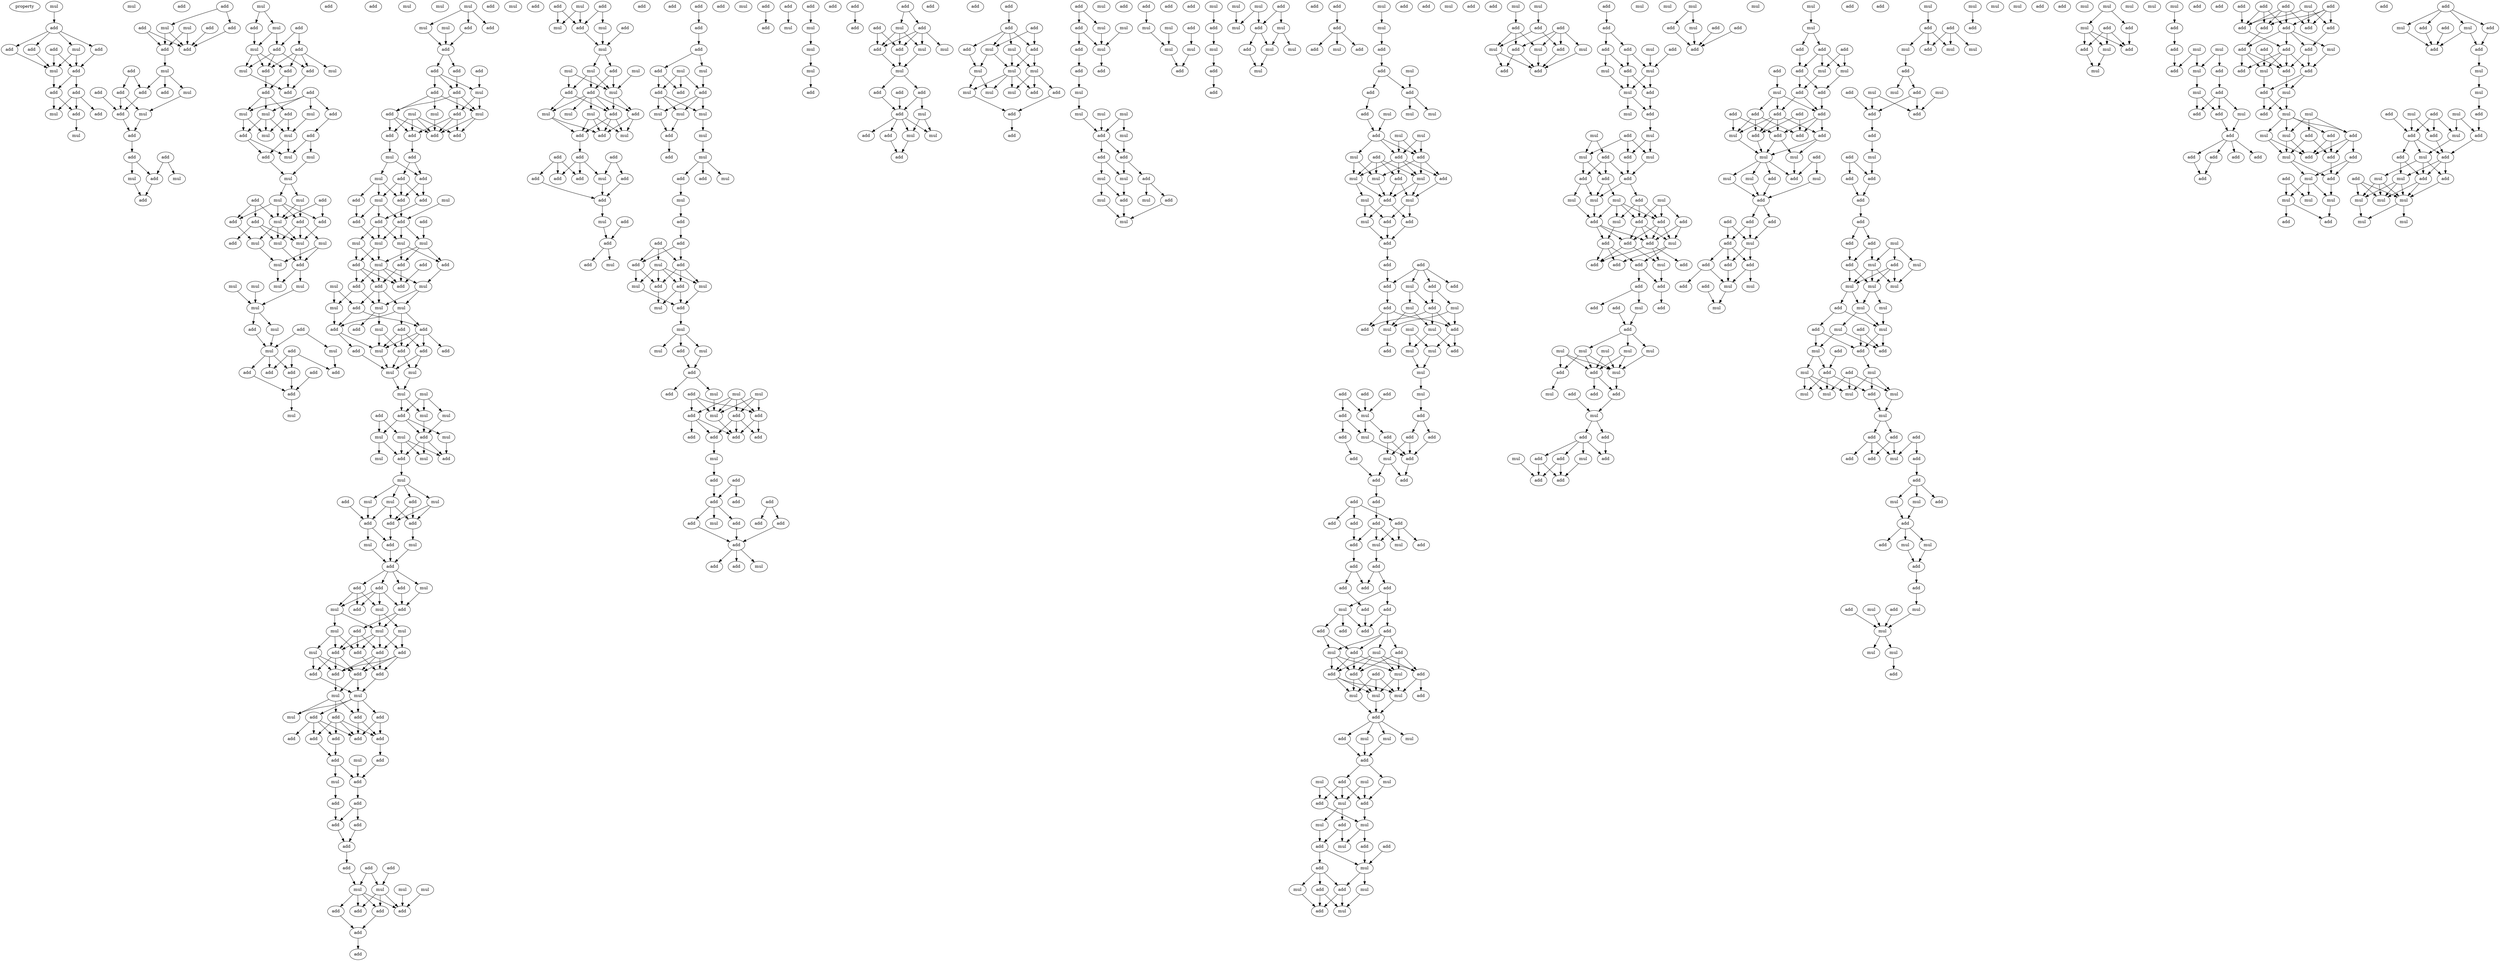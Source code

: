 digraph {
    node [fontcolor=black]
    property [mul=2,lf=1.2]
    0 [ label = mul ];
    1 [ label = add ];
    2 [ label = mul ];
    3 [ label = add ];
    4 [ label = add ];
    5 [ label = add ];
    6 [ label = add ];
    7 [ label = add ];
    8 [ label = mul ];
    9 [ label = add ];
    10 [ label = add ];
    11 [ label = add ];
    12 [ label = mul ];
    13 [ label = add ];
    14 [ label = add ];
    15 [ label = mul ];
    16 [ label = mul ];
    17 [ label = add ];
    18 [ label = mul ];
    19 [ label = mul ];
    20 [ label = add ];
    21 [ label = add ];
    22 [ label = add ];
    23 [ label = add ];
    24 [ label = add ];
    25 [ label = mul ];
    26 [ label = add ];
    27 [ label = add ];
    28 [ label = mul ];
    29 [ label = add ];
    30 [ label = add ];
    31 [ label = add ];
    32 [ label = add ];
    33 [ label = mul ];
    34 [ label = add ];
    35 [ label = add ];
    36 [ label = add ];
    37 [ label = mul ];
    38 [ label = add ];
    39 [ label = mul ];
    40 [ label = mul ];
    41 [ label = add ];
    42 [ label = add ];
    43 [ label = add ];
    44 [ label = mul ];
    45 [ label = add ];
    46 [ label = add ];
    47 [ label = mul ];
    48 [ label = add ];
    49 [ label = mul ];
    50 [ label = add ];
    51 [ label = add ];
    52 [ label = mul ];
    53 [ label = add ];
    54 [ label = add ];
    55 [ label = add ];
    56 [ label = mul ];
    57 [ label = mul ];
    58 [ label = add ];
    59 [ label = add ];
    60 [ label = mul ];
    61 [ label = add ];
    62 [ label = mul ];
    63 [ label = mul ];
    64 [ label = add ];
    65 [ label = add ];
    66 [ label = mul ];
    67 [ label = mul ];
    68 [ label = mul ];
    69 [ label = add ];
    70 [ label = mul ];
    71 [ label = mul ];
    72 [ label = add ];
    73 [ label = add ];
    74 [ label = add ];
    75 [ label = add ];
    76 [ label = add ];
    77 [ label = mul ];
    78 [ label = mul ];
    79 [ label = mul ];
    80 [ label = mul ];
    81 [ label = mul ];
    82 [ label = add ];
    83 [ label = mul ];
    84 [ label = add ];
    85 [ label = mul ];
    86 [ label = mul ];
    87 [ label = mul ];
    88 [ label = mul ];
    89 [ label = mul ];
    90 [ label = add ];
    91 [ label = add ];
    92 [ label = add ];
    93 [ label = mul ];
    94 [ label = mul ];
    95 [ label = add ];
    96 [ label = mul ];
    97 [ label = add ];
    98 [ label = add ];
    99 [ label = add ];
    100 [ label = add ];
    101 [ label = add ];
    102 [ label = add ];
    103 [ label = add ];
    104 [ label = mul ];
    105 [ label = mul ];
    106 [ label = mul ];
    107 [ label = mul ];
    108 [ label = add ];
    109 [ label = add ];
    110 [ label = mul ];
    111 [ label = mul ];
    112 [ label = add ];
    113 [ label = add ];
    114 [ label = add ];
    115 [ label = add ];
    116 [ label = add ];
    117 [ label = mul ];
    118 [ label = add ];
    119 [ label = add ];
    120 [ label = mul ];
    121 [ label = mul ];
    122 [ label = add ];
    123 [ label = mul ];
    124 [ label = add ];
    125 [ label = add ];
    126 [ label = add ];
    127 [ label = add ];
    128 [ label = mul ];
    129 [ label = add ];
    130 [ label = add ];
    131 [ label = mul ];
    132 [ label = add ];
    133 [ label = mul ];
    134 [ label = add ];
    135 [ label = add ];
    136 [ label = mul ];
    137 [ label = add ];
    138 [ label = add ];
    139 [ label = add ];
    140 [ label = add ];
    141 [ label = add ];
    142 [ label = mul ];
    143 [ label = mul ];
    144 [ label = mul ];
    145 [ label = mul ];
    146 [ label = mul ];
    147 [ label = add ];
    148 [ label = add ];
    149 [ label = add ];
    150 [ label = add ];
    151 [ label = add ];
    152 [ label = add ];
    153 [ label = add ];
    154 [ label = mul ];
    155 [ label = mul ];
    156 [ label = add ];
    157 [ label = mul ];
    158 [ label = mul ];
    159 [ label = mul ];
    160 [ label = add ];
    161 [ label = add ];
    162 [ label = add ];
    163 [ label = mul ];
    164 [ label = add ];
    165 [ label = add ];
    166 [ label = add ];
    167 [ label = mul ];
    168 [ label = add ];
    169 [ label = add ];
    170 [ label = mul ];
    171 [ label = mul ];
    172 [ label = mul ];
    173 [ label = mul ];
    174 [ label = mul ];
    175 [ label = add ];
    176 [ label = add ];
    177 [ label = mul ];
    178 [ label = mul ];
    179 [ label = mul ];
    180 [ label = mul ];
    181 [ label = add ];
    182 [ label = add ];
    183 [ label = add ];
    184 [ label = mul ];
    185 [ label = mul ];
    186 [ label = mul ];
    187 [ label = add ];
    188 [ label = mul ];
    189 [ label = mul ];
    190 [ label = mul ];
    191 [ label = add ];
    192 [ label = add ];
    193 [ label = add ];
    194 [ label = add ];
    195 [ label = mul ];
    196 [ label = add ];
    197 [ label = mul ];
    198 [ label = add ];
    199 [ label = add ];
    200 [ label = add ];
    201 [ label = add ];
    202 [ label = mul ];
    203 [ label = add ];
    204 [ label = mul ];
    205 [ label = mul ];
    206 [ label = add ];
    207 [ label = add ];
    208 [ label = add ];
    209 [ label = mul ];
    210 [ label = mul ];
    211 [ label = mul ];
    212 [ label = mul ];
    213 [ label = add ];
    214 [ label = add ];
    215 [ label = add ];
    216 [ label = add ];
    217 [ label = add ];
    218 [ label = add ];
    219 [ label = add ];
    220 [ label = add ];
    221 [ label = mul ];
    222 [ label = mul ];
    223 [ label = mul ];
    224 [ label = add ];
    225 [ label = add ];
    226 [ label = add ];
    227 [ label = add ];
    228 [ label = add ];
    229 [ label = add ];
    230 [ label = add ];
    231 [ label = add ];
    232 [ label = add ];
    233 [ label = add ];
    234 [ label = add ];
    235 [ label = mul ];
    236 [ label = add ];
    237 [ label = mul ];
    238 [ label = add ];
    239 [ label = add ];
    240 [ label = add ];
    241 [ label = mul ];
    242 [ label = add ];
    243 [ label = add ];
    244 [ label = add ];
    245 [ label = add ];
    246 [ label = add ];
    247 [ label = mul ];
    248 [ label = mul ];
    249 [ label = mul ];
    250 [ label = mul ];
    251 [ label = add ];
    252 [ label = add ];
    253 [ label = add ];
    254 [ label = add ];
    255 [ label = add ];
    256 [ label = add ];
    257 [ label = add ];
    258 [ label = add ];
    259 [ label = mul ];
    260 [ label = add ];
    261 [ label = mul ];
    262 [ label = mul ];
    263 [ label = add ];
    264 [ label = add ];
    265 [ label = mul ];
    266 [ label = mul ];
    267 [ label = mul ];
    268 [ label = mul ];
    269 [ label = add ];
    270 [ label = mul ];
    271 [ label = add ];
    272 [ label = add ];
    273 [ label = mul ];
    274 [ label = add ];
    275 [ label = mul ];
    276 [ label = add ];
    277 [ label = mul ];
    278 [ label = add ];
    279 [ label = add ];
    280 [ label = mul ];
    281 [ label = add ];
    282 [ label = add ];
    283 [ label = add ];
    284 [ label = mul ];
    285 [ label = add ];
    286 [ label = add ];
    287 [ label = add ];
    288 [ label = add ];
    289 [ label = add ];
    290 [ label = add ];
    291 [ label = mul ];
    292 [ label = add ];
    293 [ label = add ];
    294 [ label = add ];
    295 [ label = add ];
    296 [ label = mul ];
    297 [ label = add ];
    298 [ label = add ];
    299 [ label = add ];
    300 [ label = add ];
    301 [ label = mul ];
    302 [ label = add ];
    303 [ label = mul ];
    304 [ label = add ];
    305 [ label = add ];
    306 [ label = add ];
    307 [ label = mul ];
    308 [ label = mul ];
    309 [ label = mul ];
    310 [ label = mul ];
    311 [ label = add ];
    312 [ label = mul ];
    313 [ label = add ];
    314 [ label = mul ];
    315 [ label = add ];
    316 [ label = add ];
    317 [ label = mul ];
    318 [ label = mul ];
    319 [ label = add ];
    320 [ label = add ];
    321 [ label = add ];
    322 [ label = mul ];
    323 [ label = add ];
    324 [ label = add ];
    325 [ label = mul ];
    326 [ label = add ];
    327 [ label = mul ];
    328 [ label = add ];
    329 [ label = mul ];
    330 [ label = add ];
    331 [ label = mul ];
    332 [ label = mul ];
    333 [ label = mul ];
    334 [ label = add ];
    335 [ label = add ];
    336 [ label = mul ];
    337 [ label = mul ];
    338 [ label = mul ];
    339 [ label = add ];
    340 [ label = add ];
    341 [ label = mul ];
    342 [ label = add ];
    343 [ label = add ];
    344 [ label = add ];
    345 [ label = add ];
    346 [ label = add ];
    347 [ label = add ];
    348 [ label = add ];
    349 [ label = mul ];
    350 [ label = add ];
    351 [ label = add ];
    352 [ label = add ];
    353 [ label = add ];
    354 [ label = add ];
    355 [ label = add ];
    356 [ label = add ];
    357 [ label = add ];
    358 [ label = mul ];
    359 [ label = add ];
    360 [ label = add ];
    361 [ label = add ];
    362 [ label = add ];
    363 [ label = add ];
    364 [ label = mul ];
    365 [ label = add ];
    366 [ label = add ];
    367 [ label = mul ];
    368 [ label = add ];
    369 [ label = mul ];
    370 [ label = add ];
    371 [ label = mul ];
    372 [ label = mul ];
    373 [ label = add ];
    374 [ label = add ];
    375 [ label = add ];
    376 [ label = add ];
    377 [ label = add ];
    378 [ label = add ];
    379 [ label = mul ];
    380 [ label = mul ];
    381 [ label = add ];
    382 [ label = mul ];
    383 [ label = add ];
    384 [ label = mul ];
    385 [ label = add ];
    386 [ label = add ];
    387 [ label = add ];
    388 [ label = mul ];
    389 [ label = add ];
    390 [ label = add ];
    391 [ label = mul ];
    392 [ label = add ];
    393 [ label = mul ];
    394 [ label = add ];
    395 [ label = add ];
    396 [ label = add ];
    397 [ label = add ];
    398 [ label = add ];
    399 [ label = add ];
    400 [ label = mul ];
    401 [ label = mul ];
    402 [ label = add ];
    403 [ label = add ];
    404 [ label = mul ];
    405 [ label = mul ];
    406 [ label = mul ];
    407 [ label = add ];
    408 [ label = mul ];
    409 [ label = mul ];
    410 [ label = mul ];
    411 [ label = add ];
    412 [ label = add ];
    413 [ label = add ];
    414 [ label = add ];
    415 [ label = mul ];
    416 [ label = add ];
    417 [ label = mul ];
    418 [ label = mul ];
    419 [ label = add ];
    420 [ label = mul ];
    421 [ label = add ];
    422 [ label = add ];
    423 [ label = mul ];
    424 [ label = mul ];
    425 [ label = mul ];
    426 [ label = mul ];
    427 [ label = mul ];
    428 [ label = add ];
    429 [ label = add ];
    430 [ label = add ];
    431 [ label = add ];
    432 [ label = mul ];
    433 [ label = mul ];
    434 [ label = mul ];
    435 [ label = mul ];
    436 [ label = add ];
    437 [ label = add ];
    438 [ label = add ];
    439 [ label = mul ];
    440 [ label = add ];
    441 [ label = add ];
    442 [ label = mul ];
    443 [ label = mul ];
    444 [ label = add ];
    445 [ label = add ];
    446 [ label = mul ];
    447 [ label = mul ];
    448 [ label = add ];
    449 [ label = mul ];
    450 [ label = add ];
    451 [ label = mul ];
    452 [ label = add ];
    453 [ label = mul ];
    454 [ label = mul ];
    455 [ label = add ];
    456 [ label = add ];
    457 [ label = mul ];
    458 [ label = add ];
    459 [ label = mul ];
    460 [ label = mul ];
    461 [ label = add ];
    462 [ label = mul ];
    463 [ label = mul ];
    464 [ label = add ];
    465 [ label = add ];
    466 [ label = add ];
    467 [ label = add ];
    468 [ label = mul ];
    469 [ label = mul ];
    470 [ label = add ];
    471 [ label = add ];
    472 [ label = mul ];
    473 [ label = add ];
    474 [ label = add ];
    475 [ label = mul ];
    476 [ label = add ];
    477 [ label = add ];
    478 [ label = add ];
    479 [ label = mul ];
    480 [ label = add ];
    481 [ label = mul ];
    482 [ label = mul ];
    483 [ label = mul ];
    484 [ label = add ];
    485 [ label = mul ];
    486 [ label = mul ];
    487 [ label = add ];
    488 [ label = add ];
    489 [ label = add ];
    490 [ label = mul ];
    491 [ label = mul ];
    492 [ label = add ];
    493 [ label = mul ];
    494 [ label = add ];
    495 [ label = add ];
    496 [ label = mul ];
    497 [ label = mul ];
    498 [ label = add ];
    499 [ label = mul ];
    500 [ label = add ];
    501 [ label = add ];
    502 [ label = add ];
    503 [ label = add ];
    504 [ label = mul ];
    505 [ label = add ];
    506 [ label = add ];
    507 [ label = add ];
    508 [ label = mul ];
    509 [ label = add ];
    510 [ label = mul ];
    511 [ label = add ];
    512 [ label = mul ];
    513 [ label = mul ];
    514 [ label = mul ];
    515 [ label = add ];
    516 [ label = add ];
    517 [ label = mul ];
    518 [ label = add ];
    519 [ label = add ];
    520 [ label = mul ];
    521 [ label = mul ];
    522 [ label = mul ];
    523 [ label = add ];
    524 [ label = mul ];
    525 [ label = add ];
    526 [ label = add ];
    527 [ label = add ];
    528 [ label = add ];
    529 [ label = mul ];
    530 [ label = add ];
    531 [ label = add ];
    532 [ label = mul ];
    533 [ label = add ];
    534 [ label = add ];
    535 [ label = mul ];
    536 [ label = add ];
    537 [ label = add ];
    538 [ label = add ];
    539 [ label = add ];
    540 [ label = add ];
    541 [ label = add ];
    542 [ label = add ];
    543 [ label = add ];
    544 [ label = add ];
    545 [ label = add ];
    546 [ label = add ];
    547 [ label = mul ];
    548 [ label = add ];
    549 [ label = mul ];
    550 [ label = add ];
    551 [ label = add ];
    552 [ label = add ];
    553 [ label = add ];
    554 [ label = add ];
    555 [ label = add ];
    556 [ label = add ];
    557 [ label = add ];
    558 [ label = mul ];
    559 [ label = add ];
    560 [ label = add ];
    561 [ label = add ];
    562 [ label = add ];
    563 [ label = add ];
    564 [ label = mul ];
    565 [ label = mul ];
    566 [ label = add ];
    567 [ label = add ];
    568 [ label = add ];
    569 [ label = add ];
    570 [ label = mul ];
    571 [ label = add ];
    572 [ label = add ];
    573 [ label = mul ];
    574 [ label = mul ];
    575 [ label = mul ];
    576 [ label = add ];
    577 [ label = add ];
    578 [ label = add ];
    579 [ label = mul ];
    580 [ label = mul ];
    581 [ label = mul ];
    582 [ label = add ];
    583 [ label = mul ];
    584 [ label = mul ];
    585 [ label = mul ];
    586 [ label = add ];
    587 [ label = add ];
    588 [ label = add ];
    589 [ label = mul ];
    590 [ label = mul ];
    591 [ label = add ];
    592 [ label = mul ];
    593 [ label = mul ];
    594 [ label = add ];
    595 [ label = add ];
    596 [ label = add ];
    597 [ label = add ];
    598 [ label = mul ];
    599 [ label = add ];
    600 [ label = mul ];
    601 [ label = mul ];
    602 [ label = add ];
    603 [ label = mul ];
    604 [ label = add ];
    605 [ label = mul ];
    606 [ label = mul ];
    607 [ label = add ];
    608 [ label = add ];
    609 [ label = add ];
    610 [ label = add ];
    611 [ label = add ];
    612 [ label = mul ];
    613 [ label = mul ];
    614 [ label = mul ];
    615 [ label = add ];
    616 [ label = add ];
    617 [ label = add ];
    618 [ label = add ];
    619 [ label = mul ];
    620 [ label = add ];
    621 [ label = add ];
    622 [ label = add ];
    623 [ label = mul ];
    624 [ label = mul ];
    625 [ label = add ];
    626 [ label = mul ];
    627 [ label = add ];
    628 [ label = mul ];
    629 [ label = add ];
    630 [ label = add ];
    631 [ label = mul ];
    632 [ label = mul ];
    633 [ label = add ];
    634 [ label = add ];
    635 [ label = mul ];
    636 [ label = mul ];
    637 [ label = add ];
    638 [ label = add ];
    639 [ label = add ];
    640 [ label = mul ];
    641 [ label = mul ];
    642 [ label = mul ];
    643 [ label = add ];
    644 [ label = mul ];
    645 [ label = add ];
    646 [ label = add ];
    647 [ label = add ];
    648 [ label = mul ];
    649 [ label = add ];
    650 [ label = add ];
    651 [ label = add ];
    652 [ label = mul ];
    653 [ label = add ];
    654 [ label = mul ];
    655 [ label = add ];
    656 [ label = add ];
    657 [ label = add ];
    658 [ label = add ];
    659 [ label = add ];
    660 [ label = add ];
    661 [ label = mul ];
    662 [ label = add ];
    663 [ label = mul ];
    664 [ label = add ];
    665 [ label = add ];
    666 [ label = add ];
    667 [ label = mul ];
    668 [ label = mul ];
    669 [ label = mul ];
    670 [ label = mul ];
    671 [ label = mul ];
    672 [ label = add ];
    673 [ label = add ];
    674 [ label = mul ];
    675 [ label = add ];
    676 [ label = mul ];
    677 [ label = mul ];
    678 [ label = add ];
    679 [ label = add ];
    680 [ label = mul ];
    681 [ label = add ];
    682 [ label = add ];
    683 [ label = mul ];
    684 [ label = add ];
    685 [ label = add ];
    686 [ label = mul ];
    687 [ label = add ];
    688 [ label = add ];
    689 [ label = add ];
    690 [ label = mul ];
    691 [ label = add ];
    692 [ label = add ];
    693 [ label = mul ];
    694 [ label = add ];
    695 [ label = mul ];
    696 [ label = add ];
    697 [ label = mul ];
    698 [ label = mul ];
    699 [ label = add ];
    700 [ label = add ];
    701 [ label = add ];
    702 [ label = mul ];
    703 [ label = add ];
    704 [ label = add ];
    705 [ label = mul ];
    706 [ label = add ];
    707 [ label = mul ];
    708 [ label = add ];
    709 [ label = add ];
    710 [ label = add ];
    711 [ label = add ];
    712 [ label = add ];
    713 [ label = add ];
    714 [ label = add ];
    715 [ label = add ];
    716 [ label = add ];
    717 [ label = mul ];
    718 [ label = add ];
    719 [ label = add ];
    720 [ label = mul ];
    721 [ label = mul ];
    722 [ label = add ];
    723 [ label = add ];
    724 [ label = mul ];
    725 [ label = mul ];
    726 [ label = mul ];
    727 [ label = add ];
    728 [ label = add ];
    729 [ label = add ];
    730 [ label = add ];
    731 [ label = add ];
    732 [ label = mul ];
    733 [ label = add ];
    734 [ label = add ];
    735 [ label = add ];
    736 [ label = mul ];
    737 [ label = add ];
    738 [ label = mul ];
    739 [ label = add ];
    740 [ label = add ];
    741 [ label = add ];
    742 [ label = mul ];
    743 [ label = mul ];
    744 [ label = add ];
    745 [ label = add ];
    746 [ label = mul ];
    747 [ label = add ];
    748 [ label = mul ];
    749 [ label = mul ];
    750 [ label = add ];
    751 [ label = add ];
    752 [ label = mul ];
    753 [ label = add ];
    754 [ label = mul ];
    755 [ label = mul ];
    756 [ label = add ];
    757 [ label = add ];
    758 [ label = add ];
    759 [ label = add ];
    760 [ label = mul ];
    761 [ label = mul ];
    762 [ label = add ];
    763 [ label = add ];
    764 [ label = add ];
    765 [ label = add ];
    766 [ label = add ];
    767 [ label = mul ];
    768 [ label = add ];
    769 [ label = add ];
    770 [ label = mul ];
    771 [ label = add ];
    772 [ label = add ];
    773 [ label = mul ];
    774 [ label = mul ];
    775 [ label = mul ];
    776 [ label = mul ];
    777 [ label = add ];
    778 [ label = mul ];
    779 [ label = mul ];
    780 [ label = mul ];
    781 [ label = mul ];
    782 [ label = add ];
    783 [ label = add ];
    784 [ label = add ];
    785 [ label = mul ];
    786 [ label = add ];
    787 [ label = add ];
    788 [ label = mul ];
    789 [ label = mul ];
    790 [ label = add ];
    791 [ label = add ];
    792 [ label = add ];
    793 [ label = mul ];
    794 [ label = mul ];
    795 [ label = mul ];
    796 [ label = mul ];
    797 [ label = mul ];
    798 [ label = add ];
    799 [ label = add ];
    800 [ label = add ];
    801 [ label = add ];
    802 [ label = mul ];
    803 [ label = add ];
    804 [ label = add ];
    805 [ label = mul ];
    806 [ label = add ];
    807 [ label = mul ];
    808 [ label = mul ];
    809 [ label = mul ];
    810 [ label = add ];
    811 [ label = add ];
    812 [ label = add ];
    813 [ label = add ];
    814 [ label = add ];
    815 [ label = mul ];
    816 [ label = mul ];
    817 [ label = mul ];
    818 [ label = add ];
    819 [ label = add ];
    820 [ label = add ];
    821 [ label = mul ];
    822 [ label = add ];
    823 [ label = mul ];
    824 [ label = mul ];
    825 [ label = mul ];
    826 [ label = mul ];
    827 [ label = add ];
    828 [ label = mul ];
    829 [ label = mul ];
    830 [ label = add ];
    831 [ label = add ];
    832 [ label = add ];
    833 [ label = mul ];
    834 [ label = mul ];
    835 [ label = mul ];
    836 [ label = add ];
    837 [ label = mul ];
    838 [ label = mul ];
    839 [ label = add ];
    840 [ label = add ];
    841 [ label = mul ];
    842 [ label = mul ];
    843 [ label = mul ];
    844 [ label = add ];
    845 [ label = add ];
    846 [ label = mul ];
    847 [ label = add ];
    848 [ label = add ];
    849 [ label = add ];
    850 [ label = mul ];
    851 [ label = add ];
    852 [ label = add ];
    853 [ label = add ];
    854 [ label = add ];
    855 [ label = add ];
    856 [ label = add ];
    857 [ label = add ];
    858 [ label = add ];
    859 [ label = add ];
    860 [ label = add ];
    861 [ label = mul ];
    862 [ label = add ];
    863 [ label = add ];
    864 [ label = add ];
    865 [ label = add ];
    866 [ label = add ];
    867 [ label = add ];
    868 [ label = add ];
    869 [ label = add ];
    870 [ label = mul ];
    871 [ label = add ];
    872 [ label = add ];
    873 [ label = add ];
    874 [ label = add ];
    875 [ label = add ];
    876 [ label = add ];
    877 [ label = add ];
    878 [ label = mul ];
    879 [ label = mul ];
    880 [ label = add ];
    881 [ label = mul ];
    882 [ label = mul ];
    883 [ label = add ];
    884 [ label = mul ];
    885 [ label = add ];
    886 [ label = add ];
    887 [ label = mul ];
    888 [ label = add ];
    889 [ label = add ];
    890 [ label = add ];
    891 [ label = mul ];
    892 [ label = add ];
    893 [ label = mul ];
    894 [ label = add ];
    895 [ label = add ];
    896 [ label = mul ];
    897 [ label = mul ];
    898 [ label = mul ];
    899 [ label = add ];
    900 [ label = add ];
    901 [ label = add ];
    902 [ label = add ];
    903 [ label = mul ];
    904 [ label = add ];
    905 [ label = add ];
    906 [ label = mul ];
    907 [ label = add ];
    908 [ label = add ];
    909 [ label = mul ];
    910 [ label = mul ];
    911 [ label = add ];
    912 [ label = mul ];
    913 [ label = mul ];
    914 [ label = add ];
    915 [ label = add ];
    916 [ label = add ];
    917 [ label = add ];
    918 [ label = mul ];
    919 [ label = add ];
    920 [ label = add ];
    921 [ label = mul ];
    922 [ label = add ];
    923 [ label = mul ];
    924 [ label = add ];
    925 [ label = mul ];
    926 [ label = add ];
    927 [ label = add ];
    928 [ label = mul ];
    929 [ label = mul ];
    930 [ label = mul ];
    931 [ label = mul ];
    932 [ label = mul ];
    0 -> 1 [ name = 0 ];
    1 -> 2 [ name = 1 ];
    1 -> 3 [ name = 2 ];
    1 -> 4 [ name = 3 ];
    1 -> 5 [ name = 4 ];
    2 -> 7 [ name = 5 ];
    2 -> 8 [ name = 6 ];
    3 -> 8 [ name = 7 ];
    4 -> 7 [ name = 8 ];
    5 -> 8 [ name = 9 ];
    6 -> 7 [ name = 10 ];
    6 -> 8 [ name = 11 ];
    7 -> 9 [ name = 12 ];
    7 -> 10 [ name = 13 ];
    8 -> 10 [ name = 14 ];
    9 -> 11 [ name = 15 ];
    9 -> 13 [ name = 16 ];
    9 -> 15 [ name = 17 ];
    10 -> 11 [ name = 18 ];
    10 -> 15 [ name = 19 ];
    11 -> 16 [ name = 20 ];
    17 -> 18 [ name = 21 ];
    17 -> 21 [ name = 22 ];
    18 -> 23 [ name = 23 ];
    18 -> 24 [ name = 24 ];
    19 -> 23 [ name = 25 ];
    19 -> 24 [ name = 26 ];
    20 -> 24 [ name = 27 ];
    21 -> 24 [ name = 28 ];
    22 -> 23 [ name = 29 ];
    22 -> 24 [ name = 30 ];
    23 -> 25 [ name = 31 ];
    25 -> 27 [ name = 32 ];
    25 -> 28 [ name = 33 ];
    25 -> 29 [ name = 34 ];
    26 -> 27 [ name = 35 ];
    26 -> 30 [ name = 36 ];
    27 -> 32 [ name = 37 ];
    28 -> 33 [ name = 38 ];
    30 -> 32 [ name = 39 ];
    30 -> 33 [ name = 40 ];
    31 -> 32 [ name = 41 ];
    32 -> 34 [ name = 42 ];
    33 -> 34 [ name = 43 ];
    34 -> 35 [ name = 44 ];
    35 -> 37 [ name = 45 ];
    35 -> 38 [ name = 46 ];
    36 -> 38 [ name = 47 ];
    36 -> 39 [ name = 48 ];
    37 -> 41 [ name = 49 ];
    38 -> 41 [ name = 50 ];
    40 -> 42 [ name = 51 ];
    40 -> 44 [ name = 52 ];
    42 -> 47 [ name = 53 ];
    43 -> 45 [ name = 54 ];
    43 -> 46 [ name = 55 ];
    44 -> 46 [ name = 56 ];
    44 -> 47 [ name = 57 ];
    45 -> 48 [ name = 58 ];
    45 -> 50 [ name = 59 ];
    45 -> 51 [ name = 60 ];
    45 -> 52 [ name = 61 ];
    46 -> 49 [ name = 62 ];
    46 -> 50 [ name = 63 ];
    46 -> 51 [ name = 64 ];
    47 -> 48 [ name = 65 ];
    47 -> 49 [ name = 66 ];
    47 -> 51 [ name = 67 ];
    48 -> 54 [ name = 68 ];
    48 -> 55 [ name = 69 ];
    49 -> 54 [ name = 70 ];
    50 -> 54 [ name = 71 ];
    51 -> 55 [ name = 72 ];
    53 -> 56 [ name = 73 ];
    53 -> 57 [ name = 74 ];
    53 -> 59 [ name = 75 ];
    53 -> 60 [ name = 76 ];
    55 -> 56 [ name = 77 ];
    55 -> 57 [ name = 78 ];
    55 -> 58 [ name = 79 ];
    56 -> 61 [ name = 80 ];
    56 -> 62 [ name = 81 ];
    57 -> 61 [ name = 82 ];
    57 -> 62 [ name = 83 ];
    57 -> 63 [ name = 84 ];
    58 -> 62 [ name = 85 ];
    58 -> 63 [ name = 86 ];
    59 -> 64 [ name = 87 ];
    60 -> 63 [ name = 88 ];
    61 -> 65 [ name = 89 ];
    61 -> 66 [ name = 90 ];
    63 -> 65 [ name = 91 ];
    63 -> 66 [ name = 92 ];
    64 -> 66 [ name = 93 ];
    64 -> 67 [ name = 94 ];
    65 -> 68 [ name = 95 ];
    67 -> 68 [ name = 96 ];
    68 -> 70 [ name = 97 ];
    68 -> 71 [ name = 98 ];
    69 -> 73 [ name = 99 ];
    69 -> 74 [ name = 100 ];
    69 -> 77 [ name = 101 ];
    70 -> 76 [ name = 102 ];
    70 -> 77 [ name = 103 ];
    71 -> 74 [ name = 104 ];
    71 -> 75 [ name = 105 ];
    71 -> 76 [ name = 106 ];
    71 -> 77 [ name = 107 ];
    72 -> 75 [ name = 108 ];
    72 -> 77 [ name = 109 ];
    73 -> 78 [ name = 110 ];
    73 -> 80 [ name = 111 ];
    73 -> 82 [ name = 112 ];
    74 -> 79 [ name = 113 ];
    75 -> 80 [ name = 114 ];
    76 -> 78 [ name = 115 ];
    76 -> 80 [ name = 116 ];
    76 -> 81 [ name = 117 ];
    77 -> 78 [ name = 118 ];
    77 -> 79 [ name = 119 ];
    77 -> 80 [ name = 120 ];
    78 -> 84 [ name = 121 ];
    79 -> 83 [ name = 122 ];
    80 -> 84 [ name = 123 ];
    81 -> 83 [ name = 124 ];
    81 -> 84 [ name = 125 ];
    83 -> 87 [ name = 126 ];
    84 -> 85 [ name = 127 ];
    84 -> 87 [ name = 128 ];
    85 -> 89 [ name = 129 ];
    86 -> 89 [ name = 130 ];
    88 -> 89 [ name = 131 ];
    89 -> 90 [ name = 132 ];
    89 -> 93 [ name = 133 ];
    90 -> 96 [ name = 134 ];
    92 -> 94 [ name = 135 ];
    92 -> 96 [ name = 136 ];
    93 -> 96 [ name = 137 ];
    94 -> 99 [ name = 138 ];
    95 -> 98 [ name = 139 ];
    95 -> 99 [ name = 140 ];
    95 -> 101 [ name = 141 ];
    96 -> 98 [ name = 142 ];
    96 -> 100 [ name = 143 ];
    96 -> 101 [ name = 144 ];
    97 -> 102 [ name = 145 ];
    100 -> 102 [ name = 146 ];
    101 -> 102 [ name = 147 ];
    102 -> 105 [ name = 148 ];
    107 -> 108 [ name = 149 ];
    107 -> 109 [ name = 150 ];
    107 -> 111 [ name = 151 ];
    109 -> 112 [ name = 152 ];
    110 -> 112 [ name = 153 ];
    111 -> 112 [ name = 154 ];
    112 -> 114 [ name = 155 ];
    112 -> 115 [ name = 156 ];
    113 -> 117 [ name = 157 ];
    114 -> 116 [ name = 158 ];
    115 -> 116 [ name = 159 ];
    115 -> 117 [ name = 160 ];
    115 -> 118 [ name = 161 ];
    116 -> 119 [ name = 162 ];
    116 -> 122 [ name = 163 ];
    116 -> 123 [ name = 164 ];
    117 -> 122 [ name = 165 ];
    117 -> 123 [ name = 166 ];
    118 -> 119 [ name = 167 ];
    118 -> 120 [ name = 168 ];
    118 -> 123 [ name = 169 ];
    119 -> 124 [ name = 170 ];
    119 -> 125 [ name = 171 ];
    119 -> 126 [ name = 172 ];
    120 -> 124 [ name = 173 ];
    121 -> 124 [ name = 174 ];
    121 -> 125 [ name = 175 ];
    121 -> 126 [ name = 176 ];
    121 -> 127 [ name = 177 ];
    122 -> 124 [ name = 178 ];
    122 -> 125 [ name = 179 ];
    122 -> 127 [ name = 180 ];
    123 -> 124 [ name = 181 ];
    123 -> 127 [ name = 182 ];
    125 -> 129 [ name = 183 ];
    126 -> 128 [ name = 184 ];
    128 -> 131 [ name = 185 ];
    128 -> 132 [ name = 186 ];
    129 -> 130 [ name = 187 ];
    129 -> 132 [ name = 188 ];
    130 -> 134 [ name = 189 ];
    130 -> 135 [ name = 190 ];
    130 -> 136 [ name = 191 ];
    131 -> 135 [ name = 192 ];
    131 -> 136 [ name = 193 ];
    131 -> 137 [ name = 194 ];
    132 -> 134 [ name = 195 ];
    132 -> 135 [ name = 196 ];
    133 -> 139 [ name = 197 ];
    134 -> 141 [ name = 198 ];
    135 -> 139 [ name = 199 ];
    136 -> 138 [ name = 200 ];
    136 -> 139 [ name = 201 ];
    136 -> 141 [ name = 202 ];
    137 -> 138 [ name = 203 ];
    138 -> 145 [ name = 204 ];
    139 -> 142 [ name = 205 ];
    139 -> 143 [ name = 206 ];
    139 -> 145 [ name = 207 ];
    140 -> 142 [ name = 208 ];
    141 -> 143 [ name = 209 ];
    141 -> 144 [ name = 210 ];
    141 -> 145 [ name = 211 ];
    142 -> 146 [ name = 212 ];
    142 -> 147 [ name = 213 ];
    142 -> 149 [ name = 214 ];
    143 -> 147 [ name = 215 ];
    143 -> 149 [ name = 216 ];
    144 -> 146 [ name = 217 ];
    144 -> 150 [ name = 218 ];
    145 -> 146 [ name = 219 ];
    145 -> 150 [ name = 220 ];
    146 -> 151 [ name = 221 ];
    146 -> 152 [ name = 222 ];
    146 -> 153 [ name = 223 ];
    146 -> 154 [ name = 224 ];
    147 -> 154 [ name = 225 ];
    148 -> 153 [ name = 226 ];
    149 -> 152 [ name = 227 ];
    149 -> 153 [ name = 228 ];
    150 -> 151 [ name = 229 ];
    150 -> 152 [ name = 230 ];
    150 -> 153 [ name = 231 ];
    151 -> 158 [ name = 232 ];
    151 -> 159 [ name = 233 ];
    152 -> 156 [ name = 234 ];
    152 -> 157 [ name = 235 ];
    152 -> 159 [ name = 236 ];
    154 -> 157 [ name = 237 ];
    154 -> 159 [ name = 238 ];
    155 -> 156 [ name = 239 ];
    155 -> 158 [ name = 240 ];
    156 -> 161 [ name = 241 ];
    156 -> 162 [ name = 242 ];
    157 -> 160 [ name = 243 ];
    157 -> 161 [ name = 244 ];
    157 -> 162 [ name = 245 ];
    158 -> 161 [ name = 246 ];
    159 -> 163 [ name = 247 ];
    159 -> 164 [ name = 248 ];
    160 -> 166 [ name = 249 ];
    160 -> 167 [ name = 250 ];
    160 -> 169 [ name = 251 ];
    161 -> 165 [ name = 252 ];
    161 -> 167 [ name = 253 ];
    162 -> 166 [ name = 254 ];
    162 -> 167 [ name = 255 ];
    162 -> 168 [ name = 256 ];
    162 -> 169 [ name = 257 ];
    163 -> 166 [ name = 258 ];
    163 -> 167 [ name = 259 ];
    165 -> 170 [ name = 260 ];
    166 -> 170 [ name = 261 ];
    166 -> 171 [ name = 262 ];
    167 -> 170 [ name = 263 ];
    169 -> 170 [ name = 264 ];
    169 -> 171 [ name = 265 ];
    170 -> 173 [ name = 266 ];
    171 -> 173 [ name = 267 ];
    172 -> 174 [ name = 268 ];
    172 -> 176 [ name = 269 ];
    172 -> 177 [ name = 270 ];
    173 -> 176 [ name = 271 ];
    173 -> 177 [ name = 272 ];
    174 -> 181 [ name = 273 ];
    175 -> 178 [ name = 274 ];
    175 -> 179 [ name = 275 ];
    176 -> 178 [ name = 276 ];
    176 -> 180 [ name = 277 ];
    176 -> 181 [ name = 278 ];
    177 -> 181 [ name = 279 ];
    178 -> 182 [ name = 280 ];
    178 -> 185 [ name = 281 ];
    179 -> 182 [ name = 282 ];
    179 -> 183 [ name = 283 ];
    179 -> 184 [ name = 284 ];
    180 -> 183 [ name = 285 ];
    181 -> 182 [ name = 286 ];
    181 -> 183 [ name = 287 ];
    181 -> 184 [ name = 288 ];
    182 -> 186 [ name = 289 ];
    186 -> 187 [ name = 290 ];
    186 -> 188 [ name = 291 ];
    186 -> 189 [ name = 292 ];
    186 -> 190 [ name = 293 ];
    187 -> 192 [ name = 294 ];
    187 -> 193 [ name = 295 ];
    188 -> 192 [ name = 296 ];
    188 -> 193 [ name = 297 ];
    189 -> 192 [ name = 298 ];
    189 -> 193 [ name = 299 ];
    189 -> 194 [ name = 300 ];
    190 -> 194 [ name = 301 ];
    191 -> 194 [ name = 302 ];
    192 -> 197 [ name = 303 ];
    193 -> 196 [ name = 304 ];
    194 -> 195 [ name = 305 ];
    194 -> 196 [ name = 306 ];
    195 -> 198 [ name = 307 ];
    196 -> 198 [ name = 308 ];
    197 -> 198 [ name = 309 ];
    198 -> 200 [ name = 310 ];
    198 -> 201 [ name = 311 ];
    198 -> 202 [ name = 312 ];
    198 -> 203 [ name = 313 ];
    200 -> 206 [ name = 314 ];
    201 -> 204 [ name = 315 ];
    201 -> 205 [ name = 316 ];
    201 -> 206 [ name = 317 ];
    201 -> 207 [ name = 318 ];
    202 -> 206 [ name = 319 ];
    203 -> 204 [ name = 320 ];
    203 -> 205 [ name = 321 ];
    203 -> 207 [ name = 322 ];
    204 -> 209 [ name = 323 ];
    204 -> 211 [ name = 324 ];
    205 -> 210 [ name = 325 ];
    205 -> 211 [ name = 326 ];
    206 -> 208 [ name = 327 ];
    206 -> 211 [ name = 328 ];
    208 -> 213 [ name = 329 ];
    208 -> 215 [ name = 330 ];
    208 -> 216 [ name = 331 ];
    209 -> 213 [ name = 332 ];
    209 -> 214 [ name = 333 ];
    210 -> 212 [ name = 334 ];
    210 -> 215 [ name = 335 ];
    210 -> 216 [ name = 336 ];
    211 -> 213 [ name = 337 ];
    211 -> 214 [ name = 338 ];
    211 -> 215 [ name = 339 ];
    211 -> 216 [ name = 340 ];
    212 -> 217 [ name = 341 ];
    212 -> 219 [ name = 342 ];
    212 -> 220 [ name = 343 ];
    213 -> 217 [ name = 344 ];
    213 -> 218 [ name = 345 ];
    213 -> 219 [ name = 346 ];
    214 -> 217 [ name = 347 ];
    214 -> 218 [ name = 348 ];
    214 -> 219 [ name = 349 ];
    215 -> 218 [ name = 350 ];
    216 -> 217 [ name = 351 ];
    216 -> 219 [ name = 352 ];
    216 -> 220 [ name = 353 ];
    217 -> 222 [ name = 354 ];
    218 -> 221 [ name = 355 ];
    219 -> 221 [ name = 356 ];
    219 -> 222 [ name = 357 ];
    220 -> 221 [ name = 358 ];
    221 -> 223 [ name = 359 ];
    221 -> 224 [ name = 360 ];
    221 -> 226 [ name = 361 ];
    221 -> 227 [ name = 362 ];
    222 -> 223 [ name = 363 ];
    222 -> 225 [ name = 364 ];
    222 -> 227 [ name = 365 ];
    224 -> 228 [ name = 366 ];
    224 -> 231 [ name = 367 ];
    225 -> 228 [ name = 368 ];
    225 -> 229 [ name = 369 ];
    225 -> 230 [ name = 370 ];
    225 -> 231 [ name = 371 ];
    226 -> 229 [ name = 372 ];
    226 -> 230 [ name = 373 ];
    226 -> 231 [ name = 374 ];
    226 -> 232 [ name = 375 ];
    227 -> 228 [ name = 376 ];
    227 -> 231 [ name = 377 ];
    228 -> 234 [ name = 378 ];
    229 -> 233 [ name = 379 ];
    230 -> 233 [ name = 380 ];
    233 -> 236 [ name = 381 ];
    233 -> 237 [ name = 382 ];
    234 -> 236 [ name = 383 ];
    235 -> 236 [ name = 384 ];
    236 -> 238 [ name = 385 ];
    237 -> 239 [ name = 386 ];
    238 -> 240 [ name = 387 ];
    238 -> 242 [ name = 388 ];
    239 -> 240 [ name = 389 ];
    240 -> 243 [ name = 390 ];
    242 -> 243 [ name = 391 ];
    243 -> 246 [ name = 392 ];
    244 -> 248 [ name = 393 ];
    244 -> 249 [ name = 394 ];
    245 -> 249 [ name = 395 ];
    246 -> 248 [ name = 396 ];
    247 -> 252 [ name = 397 ];
    248 -> 251 [ name = 398 ];
    248 -> 252 [ name = 399 ];
    248 -> 253 [ name = 400 ];
    248 -> 254 [ name = 401 ];
    249 -> 251 [ name = 402 ];
    249 -> 252 [ name = 403 ];
    249 -> 254 [ name = 404 ];
    250 -> 252 [ name = 405 ];
    253 -> 255 [ name = 406 ];
    254 -> 255 [ name = 407 ];
    255 -> 256 [ name = 408 ];
    258 -> 261 [ name = 409 ];
    258 -> 263 [ name = 410 ];
    259 -> 261 [ name = 411 ];
    259 -> 263 [ name = 412 ];
    260 -> 262 [ name = 413 ];
    260 -> 263 [ name = 414 ];
    262 -> 265 [ name = 415 ];
    263 -> 265 [ name = 416 ];
    264 -> 265 [ name = 417 ];
    265 -> 268 [ name = 418 ];
    265 -> 269 [ name = 419 ];
    266 -> 270 [ name = 420 ];
    266 -> 271 [ name = 421 ];
    267 -> 270 [ name = 422 ];
    268 -> 270 [ name = 423 ];
    268 -> 271 [ name = 424 ];
    268 -> 272 [ name = 425 ];
    269 -> 270 [ name = 426 ];
    269 -> 272 [ name = 427 ];
    270 -> 274 [ name = 428 ];
    270 -> 276 [ name = 429 ];
    271 -> 274 [ name = 430 ];
    271 -> 275 [ name = 431 ];
    272 -> 273 [ name = 432 ];
    272 -> 274 [ name = 433 ];
    272 -> 275 [ name = 434 ];
    272 -> 276 [ name = 435 ];
    272 -> 277 [ name = 436 ];
    274 -> 278 [ name = 437 ];
    274 -> 279 [ name = 438 ];
    274 -> 280 [ name = 439 ];
    275 -> 278 [ name = 440 ];
    275 -> 279 [ name = 441 ];
    276 -> 279 [ name = 442 ];
    276 -> 280 [ name = 443 ];
    277 -> 278 [ name = 444 ];
    277 -> 279 [ name = 445 ];
    277 -> 280 [ name = 446 ];
    278 -> 283 [ name = 447 ];
    281 -> 285 [ name = 448 ];
    281 -> 286 [ name = 449 ];
    281 -> 287 [ name = 450 ];
    282 -> 284 [ name = 451 ];
    282 -> 288 [ name = 452 ];
    283 -> 284 [ name = 453 ];
    283 -> 285 [ name = 454 ];
    283 -> 287 [ name = 455 ];
    284 -> 289 [ name = 456 ];
    286 -> 289 [ name = 457 ];
    288 -> 289 [ name = 458 ];
    289 -> 291 [ name = 459 ];
    291 -> 293 [ name = 460 ];
    292 -> 293 [ name = 461 ];
    293 -> 295 [ name = 462 ];
    293 -> 296 [ name = 463 ];
    297 -> 299 [ name = 464 ];
    299 -> 300 [ name = 465 ];
    300 -> 301 [ name = 466 ];
    300 -> 302 [ name = 467 ];
    301 -> 304 [ name = 468 ];
    302 -> 305 [ name = 469 ];
    302 -> 306 [ name = 470 ];
    303 -> 304 [ name = 471 ];
    303 -> 305 [ name = 472 ];
    303 -> 306 [ name = 473 ];
    304 -> 307 [ name = 474 ];
    304 -> 308 [ name = 475 ];
    304 -> 309 [ name = 476 ];
    305 -> 307 [ name = 477 ];
    305 -> 308 [ name = 478 ];
    305 -> 309 [ name = 479 ];
    307 -> 311 [ name = 480 ];
    308 -> 311 [ name = 481 ];
    309 -> 310 [ name = 482 ];
    310 -> 312 [ name = 483 ];
    311 -> 313 [ name = 484 ];
    312 -> 315 [ name = 485 ];
    312 -> 316 [ name = 486 ];
    312 -> 317 [ name = 487 ];
    315 -> 318 [ name = 488 ];
    318 -> 319 [ name = 489 ];
    319 -> 321 [ name = 490 ];
    320 -> 322 [ name = 491 ];
    320 -> 323 [ name = 492 ];
    320 -> 324 [ name = 493 ];
    321 -> 323 [ name = 494 ];
    321 -> 324 [ name = 495 ];
    322 -> 325 [ name = 496 ];
    322 -> 326 [ name = 497 ];
    322 -> 327 [ name = 498 ];
    322 -> 328 [ name = 499 ];
    323 -> 325 [ name = 500 ];
    323 -> 326 [ name = 501 ];
    324 -> 326 [ name = 502 ];
    324 -> 327 [ name = 503 ];
    324 -> 328 [ name = 504 ];
    325 -> 330 [ name = 505 ];
    326 -> 329 [ name = 506 ];
    327 -> 330 [ name = 507 ];
    328 -> 329 [ name = 508 ];
    328 -> 330 [ name = 509 ];
    330 -> 331 [ name = 510 ];
    331 -> 332 [ name = 511 ];
    331 -> 333 [ name = 512 ];
    331 -> 334 [ name = 513 ];
    333 -> 335 [ name = 514 ];
    334 -> 335 [ name = 515 ];
    335 -> 336 [ name = 516 ];
    335 -> 339 [ name = 517 ];
    336 -> 341 [ name = 518 ];
    337 -> 341 [ name = 519 ];
    337 -> 342 [ name = 520 ];
    337 -> 343 [ name = 521 ];
    337 -> 344 [ name = 522 ];
    338 -> 341 [ name = 523 ];
    338 -> 342 [ name = 524 ];
    338 -> 344 [ name = 525 ];
    340 -> 341 [ name = 526 ];
    340 -> 342 [ name = 527 ];
    340 -> 343 [ name = 528 ];
    341 -> 348 [ name = 529 ];
    342 -> 346 [ name = 530 ];
    342 -> 348 [ name = 531 ];
    343 -> 345 [ name = 532 ];
    343 -> 347 [ name = 533 ];
    343 -> 348 [ name = 534 ];
    344 -> 345 [ name = 535 ];
    344 -> 346 [ name = 536 ];
    344 -> 348 [ name = 537 ];
    345 -> 349 [ name = 538 ];
    349 -> 351 [ name = 539 ];
    350 -> 352 [ name = 540 ];
    350 -> 353 [ name = 541 ];
    351 -> 353 [ name = 542 ];
    353 -> 355 [ name = 543 ];
    353 -> 357 [ name = 544 ];
    353 -> 358 [ name = 545 ];
    354 -> 356 [ name = 546 ];
    354 -> 359 [ name = 547 ];
    355 -> 360 [ name = 548 ];
    356 -> 360 [ name = 549 ];
    357 -> 360 [ name = 550 ];
    360 -> 362 [ name = 551 ];
    360 -> 363 [ name = 552 ];
    360 -> 364 [ name = 553 ];
    361 -> 365 [ name = 554 ];
    366 -> 367 [ name = 555 ];
    368 -> 369 [ name = 556 ];
    369 -> 371 [ name = 557 ];
    371 -> 372 [ name = 558 ];
    372 -> 373 [ name = 559 ];
    374 -> 376 [ name = 560 ];
    375 -> 377 [ name = 561 ];
    375 -> 379 [ name = 562 ];
    377 -> 380 [ name = 563 ];
    377 -> 381 [ name = 564 ];
    377 -> 382 [ name = 565 ];
    377 -> 383 [ name = 566 ];
    378 -> 381 [ name = 567 ];
    378 -> 383 [ name = 568 ];
    379 -> 380 [ name = 569 ];
    379 -> 381 [ name = 570 ];
    379 -> 383 [ name = 571 ];
    380 -> 384 [ name = 572 ];
    381 -> 384 [ name = 573 ];
    383 -> 384 [ name = 574 ];
    384 -> 385 [ name = 575 ];
    384 -> 386 [ name = 576 ];
    385 -> 388 [ name = 577 ];
    385 -> 389 [ name = 578 ];
    386 -> 389 [ name = 579 ];
    387 -> 389 [ name = 580 ];
    388 -> 391 [ name = 581 ];
    388 -> 393 [ name = 582 ];
    389 -> 390 [ name = 583 ];
    389 -> 391 [ name = 584 ];
    389 -> 392 [ name = 585 ];
    389 -> 393 [ name = 586 ];
    392 -> 395 [ name = 587 ];
    393 -> 395 [ name = 588 ];
    397 -> 398 [ name = 589 ];
    398 -> 400 [ name = 590 ];
    398 -> 401 [ name = 591 ];
    398 -> 402 [ name = 592 ];
    398 -> 403 [ name = 593 ];
    399 -> 400 [ name = 594 ];
    399 -> 402 [ name = 595 ];
    400 -> 405 [ name = 596 ];
    400 -> 406 [ name = 597 ];
    401 -> 404 [ name = 598 ];
    401 -> 406 [ name = 599 ];
    402 -> 404 [ name = 600 ];
    402 -> 406 [ name = 601 ];
    403 -> 405 [ name = 602 ];
    404 -> 407 [ name = 603 ];
    404 -> 408 [ name = 604 ];
    404 -> 411 [ name = 605 ];
    405 -> 409 [ name = 606 ];
    405 -> 410 [ name = 607 ];
    406 -> 407 [ name = 608 ];
    406 -> 408 [ name = 609 ];
    406 -> 409 [ name = 610 ];
    406 -> 410 [ name = 611 ];
    409 -> 412 [ name = 612 ];
    411 -> 412 [ name = 613 ];
    412 -> 413 [ name = 614 ];
    414 -> 416 [ name = 615 ];
    414 -> 418 [ name = 616 ];
    416 -> 419 [ name = 617 ];
    416 -> 420 [ name = 618 ];
    417 -> 420 [ name = 619 ];
    418 -> 420 [ name = 620 ];
    419 -> 421 [ name = 621 ];
    420 -> 422 [ name = 622 ];
    421 -> 423 [ name = 623 ];
    423 -> 425 [ name = 624 ];
    424 -> 427 [ name = 625 ];
    424 -> 428 [ name = 626 ];
    425 -> 428 [ name = 627 ];
    426 -> 428 [ name = 628 ];
    427 -> 429 [ name = 629 ];
    428 -> 429 [ name = 630 ];
    428 -> 430 [ name = 631 ];
    429 -> 431 [ name = 632 ];
    429 -> 432 [ name = 633 ];
    430 -> 432 [ name = 634 ];
    430 -> 433 [ name = 635 ];
    431 -> 435 [ name = 636 ];
    431 -> 437 [ name = 637 ];
    432 -> 436 [ name = 638 ];
    433 -> 434 [ name = 639 ];
    433 -> 436 [ name = 640 ];
    434 -> 439 [ name = 641 ];
    436 -> 439 [ name = 642 ];
    437 -> 439 [ name = 643 ];
    440 -> 442 [ name = 644 ];
    442 -> 447 [ name = 645 ];
    443 -> 447 [ name = 646 ];
    445 -> 446 [ name = 647 ];
    446 -> 448 [ name = 648 ];
    447 -> 448 [ name = 649 ];
    449 -> 450 [ name = 650 ];
    450 -> 451 [ name = 651 ];
    451 -> 452 [ name = 652 ];
    452 -> 455 [ name = 653 ];
    453 -> 459 [ name = 654 ];
    454 -> 458 [ name = 655 ];
    454 -> 459 [ name = 656 ];
    456 -> 457 [ name = 657 ];
    456 -> 458 [ name = 658 ];
    457 -> 460 [ name = 659 ];
    457 -> 462 [ name = 660 ];
    458 -> 460 [ name = 661 ];
    458 -> 461 [ name = 662 ];
    460 -> 463 [ name = 663 ];
    461 -> 463 [ name = 664 ];
    465 -> 466 [ name = 665 ];
    466 -> 467 [ name = 666 ];
    466 -> 468 [ name = 667 ];
    466 -> 470 [ name = 668 ];
    469 -> 472 [ name = 669 ];
    472 -> 474 [ name = 670 ];
    474 -> 476 [ name = 671 ];
    475 -> 478 [ name = 672 ];
    476 -> 477 [ name = 673 ];
    476 -> 478 [ name = 674 ];
    477 -> 480 [ name = 675 ];
    478 -> 479 [ name = 676 ];
    478 -> 482 [ name = 677 ];
    480 -> 484 [ name = 678 ];
    481 -> 484 [ name = 679 ];
    483 -> 488 [ name = 680 ];
    483 -> 489 [ name = 681 ];
    484 -> 486 [ name = 682 ];
    484 -> 488 [ name = 683 ];
    484 -> 489 [ name = 684 ];
    485 -> 488 [ name = 685 ];
    485 -> 489 [ name = 686 ];
    486 -> 490 [ name = 687 ];
    486 -> 493 [ name = 688 ];
    487 -> 490 [ name = 689 ];
    487 -> 491 [ name = 690 ];
    487 -> 492 [ name = 691 ];
    487 -> 493 [ name = 692 ];
    488 -> 490 [ name = 693 ];
    488 -> 491 [ name = 694 ];
    488 -> 494 [ name = 695 ];
    489 -> 491 [ name = 696 ];
    489 -> 492 [ name = 697 ];
    489 -> 493 [ name = 698 ];
    489 -> 494 [ name = 699 ];
    490 -> 495 [ name = 700 ];
    491 -> 495 [ name = 701 ];
    491 -> 496 [ name = 702 ];
    492 -> 495 [ name = 703 ];
    492 -> 496 [ name = 704 ];
    493 -> 495 [ name = 705 ];
    493 -> 497 [ name = 706 ];
    494 -> 496 [ name = 707 ];
    495 -> 499 [ name = 708 ];
    495 -> 500 [ name = 709 ];
    496 -> 498 [ name = 710 ];
    496 -> 500 [ name = 711 ];
    497 -> 498 [ name = 712 ];
    497 -> 499 [ name = 713 ];
    498 -> 501 [ name = 714 ];
    499 -> 501 [ name = 715 ];
    500 -> 501 [ name = 716 ];
    501 -> 503 [ name = 717 ];
    502 -> 504 [ name = 718 ];
    502 -> 505 [ name = 719 ];
    502 -> 506 [ name = 720 ];
    502 -> 507 [ name = 721 ];
    503 -> 505 [ name = 722 ];
    504 -> 510 [ name = 723 ];
    504 -> 511 [ name = 724 ];
    505 -> 509 [ name = 725 ];
    506 -> 511 [ name = 726 ];
    506 -> 512 [ name = 727 ];
    509 -> 513 [ name = 728 ];
    509 -> 515 [ name = 729 ];
    509 -> 516 [ name = 730 ];
    510 -> 513 [ name = 731 ];
    510 -> 514 [ name = 732 ];
    511 -> 514 [ name = 733 ];
    511 -> 515 [ name = 734 ];
    511 -> 516 [ name = 735 ];
    512 -> 513 [ name = 736 ];
    512 -> 515 [ name = 737 ];
    513 -> 518 [ name = 738 ];
    514 -> 519 [ name = 739 ];
    514 -> 521 [ name = 740 ];
    515 -> 519 [ name = 741 ];
    515 -> 520 [ name = 742 ];
    517 -> 520 [ name = 743 ];
    517 -> 521 [ name = 744 ];
    520 -> 522 [ name = 745 ];
    521 -> 522 [ name = 746 ];
    522 -> 524 [ name = 747 ];
    523 -> 529 [ name = 748 ];
    524 -> 528 [ name = 749 ];
    525 -> 529 [ name = 750 ];
    526 -> 527 [ name = 751 ];
    526 -> 529 [ name = 752 ];
    527 -> 531 [ name = 753 ];
    527 -> 532 [ name = 754 ];
    528 -> 530 [ name = 755 ];
    528 -> 534 [ name = 756 ];
    529 -> 532 [ name = 757 ];
    529 -> 533 [ name = 758 ];
    530 -> 536 [ name = 759 ];
    531 -> 537 [ name = 760 ];
    532 -> 536 [ name = 761 ];
    533 -> 535 [ name = 762 ];
    533 -> 536 [ name = 763 ];
    534 -> 535 [ name = 764 ];
    534 -> 536 [ name = 765 ];
    535 -> 538 [ name = 766 ];
    535 -> 539 [ name = 767 ];
    536 -> 539 [ name = 768 ];
    537 -> 538 [ name = 769 ];
    538 -> 540 [ name = 770 ];
    540 -> 543 [ name = 771 ];
    541 -> 544 [ name = 772 ];
    541 -> 545 [ name = 773 ];
    541 -> 546 [ name = 774 ];
    543 -> 547 [ name = 775 ];
    543 -> 548 [ name = 776 ];
    543 -> 549 [ name = 777 ];
    545 -> 547 [ name = 778 ];
    545 -> 549 [ name = 779 ];
    545 -> 550 [ name = 780 ];
    546 -> 548 [ name = 781 ];
    548 -> 551 [ name = 782 ];
    549 -> 552 [ name = 783 ];
    551 -> 554 [ name = 784 ];
    551 -> 555 [ name = 785 ];
    552 -> 553 [ name = 786 ];
    552 -> 554 [ name = 787 ];
    553 -> 556 [ name = 788 ];
    553 -> 558 [ name = 789 ];
    555 -> 557 [ name = 790 ];
    556 -> 559 [ name = 791 ];
    556 -> 562 [ name = 792 ];
    557 -> 562 [ name = 793 ];
    558 -> 560 [ name = 794 ];
    558 -> 561 [ name = 795 ];
    558 -> 562 [ name = 796 ];
    559 -> 563 [ name = 797 ];
    559 -> 564 [ name = 798 ];
    559 -> 565 [ name = 799 ];
    559 -> 566 [ name = 800 ];
    560 -> 564 [ name = 801 ];
    560 -> 566 [ name = 802 ];
    563 -> 568 [ name = 803 ];
    563 -> 570 [ name = 804 ];
    563 -> 571 [ name = 805 ];
    564 -> 569 [ name = 806 ];
    564 -> 570 [ name = 807 ];
    564 -> 571 [ name = 808 ];
    565 -> 568 [ name = 809 ];
    565 -> 569 [ name = 810 ];
    565 -> 570 [ name = 811 ];
    565 -> 571 [ name = 812 ];
    566 -> 568 [ name = 813 ];
    566 -> 569 [ name = 814 ];
    566 -> 571 [ name = 815 ];
    567 -> 573 [ name = 816 ];
    567 -> 574 [ name = 817 ];
    567 -> 575 [ name = 818 ];
    568 -> 572 [ name = 819 ];
    568 -> 574 [ name = 820 ];
    569 -> 573 [ name = 821 ];
    569 -> 574 [ name = 822 ];
    569 -> 575 [ name = 823 ];
    570 -> 574 [ name = 824 ];
    570 -> 575 [ name = 825 ];
    571 -> 573 [ name = 826 ];
    571 -> 575 [ name = 827 ];
    573 -> 576 [ name = 828 ];
    574 -> 576 [ name = 829 ];
    575 -> 576 [ name = 830 ];
    576 -> 578 [ name = 831 ];
    576 -> 579 [ name = 832 ];
    576 -> 580 [ name = 833 ];
    576 -> 581 [ name = 834 ];
    578 -> 582 [ name = 835 ];
    579 -> 582 [ name = 836 ];
    581 -> 582 [ name = 837 ];
    582 -> 583 [ name = 838 ];
    582 -> 586 [ name = 839 ];
    583 -> 587 [ name = 840 ];
    584 -> 588 [ name = 841 ];
    584 -> 589 [ name = 842 ];
    585 -> 587 [ name = 843 ];
    585 -> 589 [ name = 844 ];
    586 -> 587 [ name = 845 ];
    586 -> 588 [ name = 846 ];
    586 -> 589 [ name = 847 ];
    587 -> 592 [ name = 848 ];
    588 -> 592 [ name = 849 ];
    589 -> 590 [ name = 850 ];
    589 -> 591 [ name = 851 ];
    590 -> 596 [ name = 852 ];
    591 -> 593 [ name = 853 ];
    591 -> 596 [ name = 854 ];
    592 -> 593 [ name = 855 ];
    592 -> 594 [ name = 856 ];
    594 -> 598 [ name = 857 ];
    595 -> 598 [ name = 858 ];
    596 -> 597 [ name = 859 ];
    596 -> 598 [ name = 860 ];
    597 -> 599 [ name = 861 ];
    597 -> 600 [ name = 862 ];
    597 -> 602 [ name = 863 ];
    598 -> 601 [ name = 864 ];
    598 -> 602 [ name = 865 ];
    599 -> 603 [ name = 866 ];
    599 -> 604 [ name = 867 ];
    600 -> 604 [ name = 868 ];
    601 -> 603 [ name = 869 ];
    602 -> 603 [ name = 870 ];
    602 -> 604 [ name = 871 ];
    605 -> 608 [ name = 872 ];
    606 -> 607 [ name = 873 ];
    607 -> 611 [ name = 874 ];
    607 -> 612 [ name = 875 ];
    608 -> 610 [ name = 876 ];
    608 -> 612 [ name = 877 ];
    608 -> 614 [ name = 878 ];
    609 -> 610 [ name = 879 ];
    609 -> 611 [ name = 880 ];
    609 -> 613 [ name = 881 ];
    609 -> 614 [ name = 882 ];
    610 -> 615 [ name = 883 ];
    610 -> 616 [ name = 884 ];
    611 -> 615 [ name = 885 ];
    612 -> 615 [ name = 886 ];
    612 -> 616 [ name = 887 ];
    613 -> 615 [ name = 888 ];
    614 -> 615 [ name = 889 ];
    617 -> 618 [ name = 890 ];
    618 -> 620 [ name = 891 ];
    618 -> 622 [ name = 892 ];
    619 -> 624 [ name = 893 ];
    620 -> 624 [ name = 894 ];
    620 -> 625 [ name = 895 ];
    621 -> 624 [ name = 896 ];
    622 -> 623 [ name = 897 ];
    622 -> 625 [ name = 898 ];
    623 -> 626 [ name = 899 ];
    624 -> 626 [ name = 900 ];
    624 -> 627 [ name = 901 ];
    625 -> 626 [ name = 902 ];
    625 -> 627 [ name = 903 ];
    626 -> 628 [ name = 904 ];
    626 -> 629 [ name = 905 ];
    627 -> 629 [ name = 906 ];
    629 -> 632 [ name = 907 ];
    630 -> 634 [ name = 908 ];
    630 -> 635 [ name = 909 ];
    630 -> 636 [ name = 910 ];
    631 -> 633 [ name = 911 ];
    631 -> 635 [ name = 912 ];
    632 -> 634 [ name = 913 ];
    632 -> 636 [ name = 914 ];
    633 -> 637 [ name = 915 ];
    633 -> 638 [ name = 916 ];
    633 -> 639 [ name = 917 ];
    634 -> 639 [ name = 918 ];
    635 -> 637 [ name = 919 ];
    635 -> 638 [ name = 920 ];
    636 -> 639 [ name = 921 ];
    637 -> 640 [ name = 922 ];
    637 -> 642 [ name = 923 ];
    638 -> 641 [ name = 924 ];
    638 -> 642 [ name = 925 ];
    639 -> 642 [ name = 926 ];
    639 -> 643 [ name = 927 ];
    640 -> 646 [ name = 928 ];
    641 -> 646 [ name = 929 ];
    641 -> 647 [ name = 930 ];
    641 -> 648 [ name = 931 ];
    641 -> 649 [ name = 932 ];
    642 -> 646 [ name = 933 ];
    643 -> 647 [ name = 934 ];
    643 -> 648 [ name = 935 ];
    643 -> 649 [ name = 936 ];
    644 -> 645 [ name = 937 ];
    644 -> 647 [ name = 938 ];
    644 -> 649 [ name = 939 ];
    645 -> 652 [ name = 940 ];
    645 -> 653 [ name = 941 ];
    646 -> 650 [ name = 942 ];
    646 -> 651 [ name = 943 ];
    646 -> 653 [ name = 944 ];
    647 -> 650 [ name = 945 ];
    647 -> 652 [ name = 946 ];
    647 -> 653 [ name = 947 ];
    648 -> 651 [ name = 948 ];
    649 -> 650 [ name = 949 ];
    649 -> 652 [ name = 950 ];
    649 -> 653 [ name = 951 ];
    650 -> 654 [ name = 952 ];
    650 -> 657 [ name = 953 ];
    651 -> 656 [ name = 954 ];
    651 -> 657 [ name = 955 ];
    651 -> 658 [ name = 956 ];
    652 -> 656 [ name = 957 ];
    652 -> 658 [ name = 958 ];
    653 -> 654 [ name = 959 ];
    653 -> 655 [ name = 960 ];
    653 -> 657 [ name = 961 ];
    654 -> 659 [ name = 962 ];
    656 -> 659 [ name = 963 ];
    656 -> 660 [ name = 964 ];
    659 -> 664 [ name = 965 ];
    660 -> 663 [ name = 966 ];
    660 -> 665 [ name = 967 ];
    662 -> 666 [ name = 968 ];
    663 -> 666 [ name = 969 ];
    666 -> 668 [ name = 970 ];
    666 -> 669 [ name = 971 ];
    666 -> 670 [ name = 972 ];
    667 -> 672 [ name = 973 ];
    667 -> 674 [ name = 974 ];
    668 -> 672 [ name = 975 ];
    668 -> 674 [ name = 976 ];
    669 -> 674 [ name = 977 ];
    670 -> 672 [ name = 978 ];
    670 -> 673 [ name = 979 ];
    670 -> 674 [ name = 980 ];
    671 -> 672 [ name = 981 ];
    671 -> 673 [ name = 982 ];
    671 -> 674 [ name = 983 ];
    672 -> 678 [ name = 984 ];
    672 -> 679 [ name = 985 ];
    673 -> 677 [ name = 986 ];
    674 -> 679 [ name = 987 ];
    675 -> 680 [ name = 988 ];
    679 -> 680 [ name = 989 ];
    680 -> 681 [ name = 990 ];
    680 -> 682 [ name = 991 ];
    681 -> 684 [ name = 992 ];
    681 -> 685 [ name = 993 ];
    681 -> 686 [ name = 994 ];
    681 -> 687 [ name = 995 ];
    682 -> 687 [ name = 996 ];
    683 -> 688 [ name = 997 ];
    684 -> 688 [ name = 998 ];
    684 -> 689 [ name = 999 ];
    685 -> 688 [ name = 1000 ];
    685 -> 689 [ name = 1001 ];
    686 -> 689 [ name = 1002 ];
    690 -> 691 [ name = 1003 ];
    690 -> 695 [ name = 1004 ];
    691 -> 696 [ name = 1005 ];
    692 -> 696 [ name = 1006 ];
    694 -> 696 [ name = 1007 ];
    695 -> 696 [ name = 1008 ];
    697 -> 698 [ name = 1009 ];
    698 -> 700 [ name = 1010 ];
    698 -> 701 [ name = 1011 ];
    699 -> 702 [ name = 1012 ];
    699 -> 705 [ name = 1013 ];
    700 -> 704 [ name = 1014 ];
    701 -> 702 [ name = 1015 ];
    701 -> 704 [ name = 1016 ];
    701 -> 705 [ name = 1017 ];
    702 -> 708 [ name = 1018 ];
    703 -> 707 [ name = 1019 ];
    704 -> 706 [ name = 1020 ];
    704 -> 708 [ name = 1021 ];
    705 -> 706 [ name = 1022 ];
    706 -> 712 [ name = 1023 ];
    706 -> 713 [ name = 1024 ];
    707 -> 709 [ name = 1025 ];
    707 -> 712 [ name = 1026 ];
    707 -> 713 [ name = 1027 ];
    708 -> 712 [ name = 1028 ];
    709 -> 714 [ name = 1029 ];
    709 -> 717 [ name = 1030 ];
    709 -> 718 [ name = 1031 ];
    710 -> 714 [ name = 1032 ];
    710 -> 718 [ name = 1033 ];
    711 -> 715 [ name = 1034 ];
    711 -> 717 [ name = 1035 ];
    712 -> 715 [ name = 1036 ];
    712 -> 716 [ name = 1037 ];
    712 -> 718 [ name = 1038 ];
    713 -> 714 [ name = 1039 ];
    713 -> 715 [ name = 1040 ];
    713 -> 716 [ name = 1041 ];
    713 -> 717 [ name = 1042 ];
    714 -> 721 [ name = 1043 ];
    715 -> 720 [ name = 1044 ];
    715 -> 721 [ name = 1045 ];
    716 -> 720 [ name = 1046 ];
    716 -> 721 [ name = 1047 ];
    717 -> 721 [ name = 1048 ];
    719 -> 722 [ name = 1049 ];
    719 -> 726 [ name = 1050 ];
    720 -> 722 [ name = 1051 ];
    721 -> 722 [ name = 1052 ];
    721 -> 723 [ name = 1053 ];
    721 -> 724 [ name = 1054 ];
    721 -> 725 [ name = 1055 ];
    723 -> 727 [ name = 1056 ];
    724 -> 727 [ name = 1057 ];
    725 -> 727 [ name = 1058 ];
    726 -> 727 [ name = 1059 ];
    727 -> 728 [ name = 1060 ];
    727 -> 729 [ name = 1061 ];
    728 -> 732 [ name = 1062 ];
    729 -> 731 [ name = 1063 ];
    729 -> 732 [ name = 1064 ];
    730 -> 731 [ name = 1065 ];
    730 -> 732 [ name = 1066 ];
    731 -> 733 [ name = 1067 ];
    731 -> 734 [ name = 1068 ];
    731 -> 735 [ name = 1069 ];
    732 -> 734 [ name = 1070 ];
    732 -> 735 [ name = 1071 ];
    733 -> 736 [ name = 1072 ];
    733 -> 739 [ name = 1073 ];
    734 -> 736 [ name = 1074 ];
    735 -> 736 [ name = 1075 ];
    735 -> 738 [ name = 1076 ];
    736 -> 742 [ name = 1077 ];
    740 -> 742 [ name = 1078 ];
    743 -> 744 [ name = 1079 ];
    744 -> 746 [ name = 1080 ];
    744 -> 747 [ name = 1081 ];
    744 -> 748 [ name = 1082 ];
    745 -> 747 [ name = 1083 ];
    745 -> 748 [ name = 1084 ];
    745 -> 749 [ name = 1085 ];
    746 -> 750 [ name = 1086 ];
    750 -> 752 [ name = 1087 ];
    750 -> 753 [ name = 1088 ];
    751 -> 756 [ name = 1089 ];
    753 -> 756 [ name = 1090 ];
    753 -> 757 [ name = 1091 ];
    754 -> 756 [ name = 1092 ];
    754 -> 757 [ name = 1093 ];
    755 -> 757 [ name = 1094 ];
    756 -> 758 [ name = 1095 ];
    758 -> 760 [ name = 1096 ];
    759 -> 762 [ name = 1097 ];
    759 -> 763 [ name = 1098 ];
    760 -> 763 [ name = 1099 ];
    761 -> 765 [ name = 1100 ];
    762 -> 764 [ name = 1101 ];
    763 -> 764 [ name = 1102 ];
    764 -> 766 [ name = 1103 ];
    766 -> 768 [ name = 1104 ];
    766 -> 769 [ name = 1105 ];
    767 -> 770 [ name = 1106 ];
    767 -> 771 [ name = 1107 ];
    767 -> 773 [ name = 1108 ];
    768 -> 772 [ name = 1109 ];
    769 -> 772 [ name = 1110 ];
    769 -> 773 [ name = 1111 ];
    770 -> 776 [ name = 1112 ];
    771 -> 774 [ name = 1113 ];
    771 -> 775 [ name = 1114 ];
    771 -> 776 [ name = 1115 ];
    772 -> 774 [ name = 1116 ];
    772 -> 775 [ name = 1117 ];
    773 -> 774 [ name = 1118 ];
    773 -> 775 [ name = 1119 ];
    773 -> 776 [ name = 1120 ];
    774 -> 778 [ name = 1121 ];
    774 -> 779 [ name = 1122 ];
    775 -> 777 [ name = 1123 ];
    775 -> 778 [ name = 1124 ];
    777 -> 781 [ name = 1125 ];
    777 -> 783 [ name = 1126 ];
    778 -> 780 [ name = 1127 ];
    778 -> 781 [ name = 1128 ];
    779 -> 781 [ name = 1129 ];
    780 -> 784 [ name = 1130 ];
    780 -> 785 [ name = 1131 ];
    781 -> 784 [ name = 1132 ];
    781 -> 786 [ name = 1133 ];
    782 -> 784 [ name = 1134 ];
    782 -> 786 [ name = 1135 ];
    783 -> 785 [ name = 1136 ];
    783 -> 786 [ name = 1137 ];
    785 -> 788 [ name = 1138 ];
    785 -> 791 [ name = 1139 ];
    786 -> 789 [ name = 1140 ];
    787 -> 791 [ name = 1141 ];
    788 -> 793 [ name = 1142 ];
    788 -> 794 [ name = 1143 ];
    788 -> 795 [ name = 1144 ];
    789 -> 792 [ name = 1145 ];
    789 -> 794 [ name = 1146 ];
    789 -> 796 [ name = 1147 ];
    790 -> 793 [ name = 1148 ];
    790 -> 794 [ name = 1149 ];
    790 -> 796 [ name = 1150 ];
    791 -> 792 [ name = 1151 ];
    791 -> 793 [ name = 1152 ];
    791 -> 795 [ name = 1153 ];
    792 -> 797 [ name = 1154 ];
    796 -> 797 [ name = 1155 ];
    797 -> 799 [ name = 1156 ];
    797 -> 800 [ name = 1157 ];
    798 -> 801 [ name = 1158 ];
    798 -> 805 [ name = 1159 ];
    799 -> 803 [ name = 1160 ];
    799 -> 805 [ name = 1161 ];
    800 -> 803 [ name = 1162 ];
    800 -> 804 [ name = 1163 ];
    800 -> 805 [ name = 1164 ];
    801 -> 806 [ name = 1165 ];
    806 -> 808 [ name = 1166 ];
    806 -> 809 [ name = 1167 ];
    806 -> 810 [ name = 1168 ];
    808 -> 812 [ name = 1169 ];
    809 -> 812 [ name = 1170 ];
    812 -> 813 [ name = 1171 ];
    812 -> 815 [ name = 1172 ];
    812 -> 816 [ name = 1173 ];
    815 -> 818 [ name = 1174 ];
    816 -> 818 [ name = 1175 ];
    818 -> 819 [ name = 1176 ];
    819 -> 823 [ name = 1177 ];
    820 -> 824 [ name = 1178 ];
    821 -> 824 [ name = 1179 ];
    822 -> 824 [ name = 1180 ];
    823 -> 824 [ name = 1181 ];
    824 -> 825 [ name = 1182 ];
    824 -> 826 [ name = 1183 ];
    826 -> 827 [ name = 1184 ];
    828 -> 829 [ name = 1185 ];
    828 -> 831 [ name = 1186 ];
    829 -> 832 [ name = 1187 ];
    829 -> 834 [ name = 1188 ];
    829 -> 836 [ name = 1189 ];
    830 -> 832 [ name = 1190 ];
    830 -> 834 [ name = 1191 ];
    830 -> 836 [ name = 1192 ];
    831 -> 832 [ name = 1193 ];
    834 -> 837 [ name = 1194 ];
    836 -> 837 [ name = 1195 ];
    838 -> 839 [ name = 1196 ];
    839 -> 840 [ name = 1197 ];
    840 -> 845 [ name = 1198 ];
    841 -> 843 [ name = 1199 ];
    841 -> 845 [ name = 1200 ];
    842 -> 843 [ name = 1201 ];
    842 -> 844 [ name = 1202 ];
    843 -> 846 [ name = 1203 ];
    844 -> 847 [ name = 1204 ];
    846 -> 848 [ name = 1205 ];
    846 -> 849 [ name = 1206 ];
    847 -> 848 [ name = 1207 ];
    847 -> 849 [ name = 1208 ];
    847 -> 850 [ name = 1209 ];
    848 -> 851 [ name = 1210 ];
    850 -> 851 [ name = 1211 ];
    851 -> 852 [ name = 1212 ];
    851 -> 854 [ name = 1213 ];
    851 -> 855 [ name = 1214 ];
    851 -> 856 [ name = 1215 ];
    852 -> 857 [ name = 1216 ];
    856 -> 857 [ name = 1217 ];
    859 -> 864 [ name = 1218 ];
    859 -> 866 [ name = 1219 ];
    859 -> 867 [ name = 1220 ];
    859 -> 868 [ name = 1221 ];
    860 -> 864 [ name = 1222 ];
    860 -> 865 [ name = 1223 ];
    860 -> 867 [ name = 1224 ];
    860 -> 868 [ name = 1225 ];
    861 -> 865 [ name = 1226 ];
    861 -> 866 [ name = 1227 ];
    861 -> 867 [ name = 1228 ];
    862 -> 864 [ name = 1229 ];
    862 -> 865 [ name = 1230 ];
    862 -> 868 [ name = 1231 ];
    863 -> 865 [ name = 1232 ];
    864 -> 869 [ name = 1233 ];
    865 -> 871 [ name = 1234 ];
    866 -> 873 [ name = 1235 ];
    868 -> 869 [ name = 1236 ];
    868 -> 870 [ name = 1237 ];
    868 -> 871 [ name = 1238 ];
    868 -> 873 [ name = 1239 ];
    869 -> 875 [ name = 1240 ];
    869 -> 876 [ name = 1241 ];
    869 -> 878 [ name = 1242 ];
    870 -> 874 [ name = 1243 ];
    871 -> 874 [ name = 1244 ];
    871 -> 875 [ name = 1245 ];
    871 -> 876 [ name = 1246 ];
    871 -> 878 [ name = 1247 ];
    872 -> 876 [ name = 1248 ];
    872 -> 878 [ name = 1249 ];
    873 -> 874 [ name = 1250 ];
    873 -> 876 [ name = 1251 ];
    874 -> 879 [ name = 1252 ];
    874 -> 880 [ name = 1253 ];
    876 -> 879 [ name = 1254 ];
    878 -> 880 [ name = 1255 ];
    879 -> 882 [ name = 1256 ];
    879 -> 883 [ name = 1257 ];
    880 -> 882 [ name = 1258 ];
    880 -> 883 [ name = 1259 ];
    881 -> 885 [ name = 1260 ];
    881 -> 886 [ name = 1261 ];
    881 -> 887 [ name = 1262 ];
    882 -> 884 [ name = 1263 ];
    882 -> 885 [ name = 1264 ];
    882 -> 887 [ name = 1265 ];
    882 -> 888 [ name = 1266 ];
    884 -> 889 [ name = 1267 ];
    884 -> 891 [ name = 1268 ];
    885 -> 889 [ name = 1269 ];
    885 -> 890 [ name = 1270 ];
    885 -> 892 [ name = 1271 ];
    886 -> 891 [ name = 1272 ];
    886 -> 892 [ name = 1273 ];
    887 -> 889 [ name = 1274 ];
    887 -> 891 [ name = 1275 ];
    888 -> 889 [ name = 1276 ];
    888 -> 892 [ name = 1277 ];
    890 -> 893 [ name = 1278 ];
    890 -> 895 [ name = 1279 ];
    891 -> 893 [ name = 1280 ];
    891 -> 895 [ name = 1281 ];
    892 -> 895 [ name = 1282 ];
    893 -> 896 [ name = 1283 ];
    893 -> 897 [ name = 1284 ];
    893 -> 898 [ name = 1285 ];
    894 -> 896 [ name = 1286 ];
    894 -> 897 [ name = 1287 ];
    895 -> 898 [ name = 1288 ];
    897 -> 899 [ name = 1289 ];
    897 -> 900 [ name = 1290 ];
    898 -> 899 [ name = 1291 ];
    901 -> 902 [ name = 1292 ];
    901 -> 903 [ name = 1293 ];
    901 -> 905 [ name = 1294 ];
    901 -> 906 [ name = 1295 ];
    902 -> 908 [ name = 1296 ];
    903 -> 907 [ name = 1297 ];
    903 -> 908 [ name = 1298 ];
    904 -> 907 [ name = 1299 ];
    905 -> 907 [ name = 1300 ];
    906 -> 907 [ name = 1301 ];
    908 -> 909 [ name = 1302 ];
    909 -> 910 [ name = 1303 ];
    910 -> 915 [ name = 1304 ];
    911 -> 916 [ name = 1305 ];
    912 -> 916 [ name = 1306 ];
    912 -> 919 [ name = 1307 ];
    913 -> 917 [ name = 1308 ];
    913 -> 918 [ name = 1309 ];
    914 -> 916 [ name = 1310 ];
    914 -> 918 [ name = 1311 ];
    914 -> 919 [ name = 1312 ];
    915 -> 917 [ name = 1313 ];
    916 -> 920 [ name = 1314 ];
    916 -> 921 [ name = 1315 ];
    916 -> 922 [ name = 1316 ];
    917 -> 920 [ name = 1317 ];
    918 -> 921 [ name = 1318 ];
    919 -> 920 [ name = 1319 ];
    920 -> 923 [ name = 1320 ];
    920 -> 924 [ name = 1321 ];
    920 -> 927 [ name = 1322 ];
    921 -> 924 [ name = 1323 ];
    921 -> 925 [ name = 1324 ];
    921 -> 927 [ name = 1325 ];
    922 -> 923 [ name = 1326 ];
    922 -> 924 [ name = 1327 ];
    923 -> 928 [ name = 1328 ];
    923 -> 929 [ name = 1329 ];
    923 -> 930 [ name = 1330 ];
    924 -> 928 [ name = 1331 ];
    924 -> 929 [ name = 1332 ];
    925 -> 928 [ name = 1333 ];
    925 -> 929 [ name = 1334 ];
    925 -> 930 [ name = 1335 ];
    926 -> 928 [ name = 1336 ];
    926 -> 929 [ name = 1337 ];
    926 -> 930 [ name = 1338 ];
    927 -> 928 [ name = 1339 ];
    928 -> 931 [ name = 1340 ];
    928 -> 932 [ name = 1341 ];
    930 -> 931 [ name = 1342 ];
}
